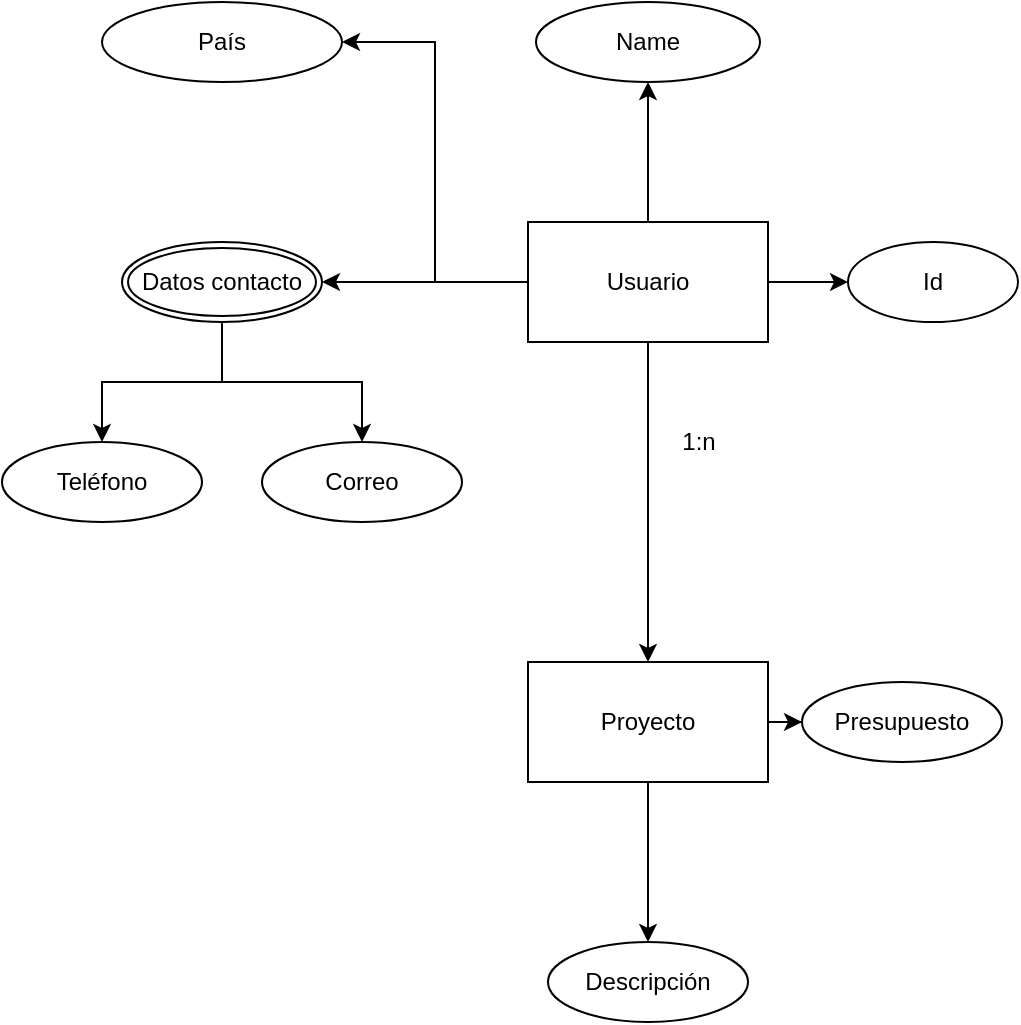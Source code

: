 <mxfile>
    <diagram id="Q8V8eofXSo2n6V-auhX3" name="Page-1">
        <mxGraphModel dx="727" dy="635" grid="1" gridSize="10" guides="1" tooltips="1" connect="1" arrows="1" fold="1" page="1" pageScale="1" pageWidth="850" pageHeight="1100" math="0" shadow="0">
            <root>
                <mxCell id="0"/>
                <mxCell id="1" parent="0"/>
                <mxCell id="3" style="edgeStyle=orthogonalEdgeStyle;rounded=0;orthogonalLoop=1;jettySize=auto;html=1;entryX=0.5;entryY=0;entryDx=0;entryDy=0;" edge="1" parent="1" source="2" target="4">
                    <mxGeometry relative="1" as="geometry">
                        <mxPoint x="433" y="490" as="targetPoint"/>
                    </mxGeometry>
                </mxCell>
                <mxCell id="6" style="edgeStyle=orthogonalEdgeStyle;rounded=0;orthogonalLoop=1;jettySize=auto;html=1;" edge="1" parent="1" source="2">
                    <mxGeometry relative="1" as="geometry">
                        <mxPoint x="533" y="360" as="targetPoint"/>
                    </mxGeometry>
                </mxCell>
                <mxCell id="10" style="edgeStyle=orthogonalEdgeStyle;rounded=0;orthogonalLoop=1;jettySize=auto;html=1;" edge="1" parent="1" source="2">
                    <mxGeometry relative="1" as="geometry">
                        <mxPoint x="433" y="260" as="targetPoint"/>
                    </mxGeometry>
                </mxCell>
                <mxCell id="12" style="edgeStyle=orthogonalEdgeStyle;rounded=0;orthogonalLoop=1;jettySize=auto;html=1;entryX=1;entryY=0.5;entryDx=0;entryDy=0;" edge="1" parent="1" source="2" target="13">
                    <mxGeometry relative="1" as="geometry">
                        <mxPoint x="300" y="360" as="targetPoint"/>
                    </mxGeometry>
                </mxCell>
                <mxCell id="15" style="edgeStyle=orthogonalEdgeStyle;rounded=0;orthogonalLoop=1;jettySize=auto;html=1;entryX=1;entryY=0.5;entryDx=0;entryDy=0;" edge="1" parent="1" source="2" target="16">
                    <mxGeometry relative="1" as="geometry">
                        <mxPoint x="290" y="360" as="targetPoint"/>
                    </mxGeometry>
                </mxCell>
                <mxCell id="2" value="Usuario" style="whiteSpace=wrap;html=1;" vertex="1" parent="1">
                    <mxGeometry x="373" y="330" width="120" height="60" as="geometry"/>
                </mxCell>
                <mxCell id="22" style="edgeStyle=orthogonalEdgeStyle;rounded=0;orthogonalLoop=1;jettySize=auto;html=1;" edge="1" parent="1" source="4" target="23">
                    <mxGeometry relative="1" as="geometry">
                        <mxPoint x="433" y="710.0" as="targetPoint"/>
                    </mxGeometry>
                </mxCell>
                <mxCell id="24" style="edgeStyle=orthogonalEdgeStyle;rounded=0;orthogonalLoop=1;jettySize=auto;html=1;" edge="1" parent="1" source="4" target="25">
                    <mxGeometry relative="1" as="geometry">
                        <mxPoint x="560" y="580" as="targetPoint"/>
                    </mxGeometry>
                </mxCell>
                <mxCell id="4" value="Proyecto" style="whiteSpace=wrap;html=1;" vertex="1" parent="1">
                    <mxGeometry x="373" y="550" width="120" height="60" as="geometry"/>
                </mxCell>
                <mxCell id="5" value="1:n" style="text;html=1;resizable=0;autosize=1;align=center;verticalAlign=middle;points=[];fillColor=none;strokeColor=none;rounded=0;" vertex="1" parent="1">
                    <mxGeometry x="443" y="430" width="30" height="20" as="geometry"/>
                </mxCell>
                <mxCell id="9" value="Id" style="ellipse;whiteSpace=wrap;html=1;" vertex="1" parent="1">
                    <mxGeometry x="533" y="340" width="85" height="40" as="geometry"/>
                </mxCell>
                <mxCell id="11" value="Name" style="ellipse;whiteSpace=wrap;html=1;" vertex="1" parent="1">
                    <mxGeometry x="377" y="220" width="112" height="40" as="geometry"/>
                </mxCell>
                <mxCell id="13" value="País" style="ellipse;whiteSpace=wrap;html=1;" vertex="1" parent="1">
                    <mxGeometry x="160" y="220" width="120" height="40" as="geometry"/>
                </mxCell>
                <mxCell id="17" style="edgeStyle=orthogonalEdgeStyle;rounded=0;orthogonalLoop=1;jettySize=auto;html=1;" edge="1" parent="1" source="16" target="19">
                    <mxGeometry relative="1" as="geometry">
                        <mxPoint x="220" y="440" as="targetPoint"/>
                    </mxGeometry>
                </mxCell>
                <mxCell id="21" style="edgeStyle=orthogonalEdgeStyle;rounded=0;orthogonalLoop=1;jettySize=auto;html=1;" edge="1" parent="1" source="16" target="20">
                    <mxGeometry relative="1" as="geometry"/>
                </mxCell>
                <mxCell id="16" value="Datos contacto" style="ellipse;shape=doubleEllipse;margin=3;whiteSpace=wrap;html=1;align=center;" vertex="1" parent="1">
                    <mxGeometry x="170" y="340" width="100" height="40" as="geometry"/>
                </mxCell>
                <mxCell id="19" value="Teléfono" style="ellipse;whiteSpace=wrap;html=1;align=center;" vertex="1" parent="1">
                    <mxGeometry x="110" y="440" width="100" height="40" as="geometry"/>
                </mxCell>
                <mxCell id="20" value="Correo" style="ellipse;whiteSpace=wrap;html=1;align=center;" vertex="1" parent="1">
                    <mxGeometry x="240" y="440" width="100" height="40" as="geometry"/>
                </mxCell>
                <mxCell id="23" value="Descripción" style="ellipse;whiteSpace=wrap;html=1;align=center;" vertex="1" parent="1">
                    <mxGeometry x="383" y="690.0" width="100" height="40" as="geometry"/>
                </mxCell>
                <mxCell id="25" value="Presupuesto" style="ellipse;whiteSpace=wrap;html=1;align=center;" vertex="1" parent="1">
                    <mxGeometry x="510" y="560" width="100" height="40" as="geometry"/>
                </mxCell>
            </root>
        </mxGraphModel>
    </diagram>
</mxfile>